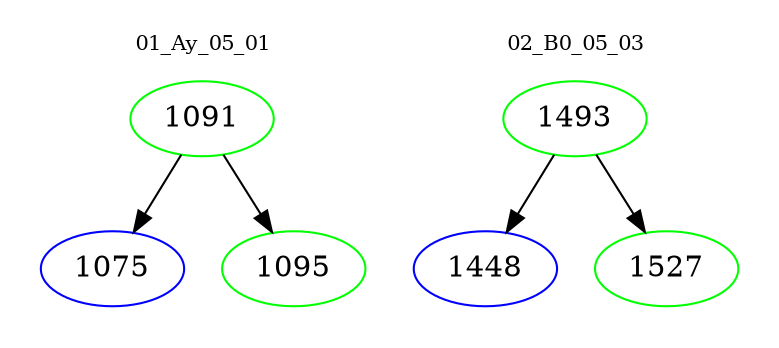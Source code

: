 digraph{
subgraph cluster_0 {
color = white
label = "01_Ay_05_01";
fontsize=10;
T0_1091 [label="1091", color="green"]
T0_1091 -> T0_1075 [color="black"]
T0_1075 [label="1075", color="blue"]
T0_1091 -> T0_1095 [color="black"]
T0_1095 [label="1095", color="green"]
}
subgraph cluster_1 {
color = white
label = "02_B0_05_03";
fontsize=10;
T1_1493 [label="1493", color="green"]
T1_1493 -> T1_1448 [color="black"]
T1_1448 [label="1448", color="blue"]
T1_1493 -> T1_1527 [color="black"]
T1_1527 [label="1527", color="green"]
}
}
